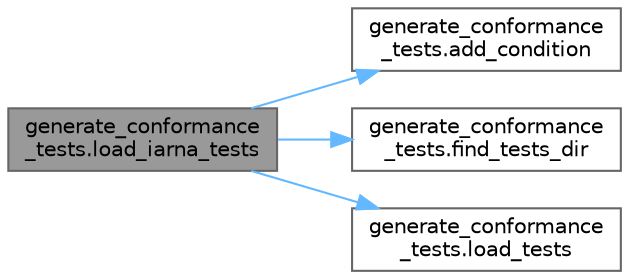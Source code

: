 digraph "generate_conformance_tests.load_iarna_tests"
{
 // LATEX_PDF_SIZE
  bgcolor="transparent";
  edge [fontname=Helvetica,fontsize=10,labelfontname=Helvetica,labelfontsize=10];
  node [fontname=Helvetica,fontsize=10,shape=box,height=0.2,width=0.4];
  rankdir="LR";
  Node1 [id="Node000001",label="generate_conformance\l_tests.load_iarna_tests",height=0.2,width=0.4,color="gray40", fillcolor="grey60", style="filled", fontcolor="black",tooltip=" "];
  Node1 -> Node2 [id="edge7_Node000001_Node000002",color="steelblue1",style="solid",tooltip=" "];
  Node2 [id="Node000002",label="generate_conformance\l_tests.add_condition",height=0.2,width=0.4,color="grey40", fillcolor="white", style="filled",URL="$namespacegenerate__conformance__tests.html#ac9e61d5e81a8f5199deb000291d09b4f",tooltip=" "];
  Node1 -> Node3 [id="edge8_Node000001_Node000003",color="steelblue1",style="solid",tooltip=" "];
  Node3 [id="Node000003",label="generate_conformance\l_tests.find_tests_dir",height=0.2,width=0.4,color="grey40", fillcolor="white", style="filled",URL="$namespacegenerate__conformance__tests.html#abf7c12c372e0b188e91c99418b52177b",tooltip=" "];
  Node1 -> Node4 [id="edge9_Node000001_Node000004",color="steelblue1",style="solid",tooltip=" "];
  Node4 [id="Node000004",label="generate_conformance\l_tests.load_tests",height=0.2,width=0.4,color="grey40", fillcolor="white", style="filled",URL="$namespacegenerate__conformance__tests.html#add0225ae04dd1937ee1d2d9befc51ac3",tooltip=" "];
}
